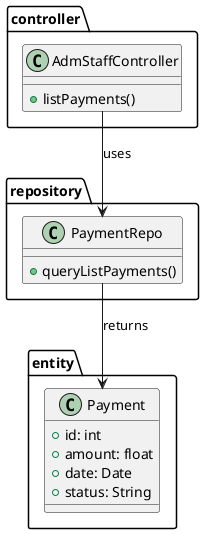 @startuml
package controller {
    class AdmStaffController {
        +listPayments()
    }
}

package repository {
    class PaymentRepo {
        +queryListPayments()
    }
}

package entity {
    class Payment {
        +id: int
        +amount: float
        +date: Date
        +status: String
    }
}

AdmStaffController --> PaymentRepo : uses
PaymentRepo --> Payment : returns
@enduml
